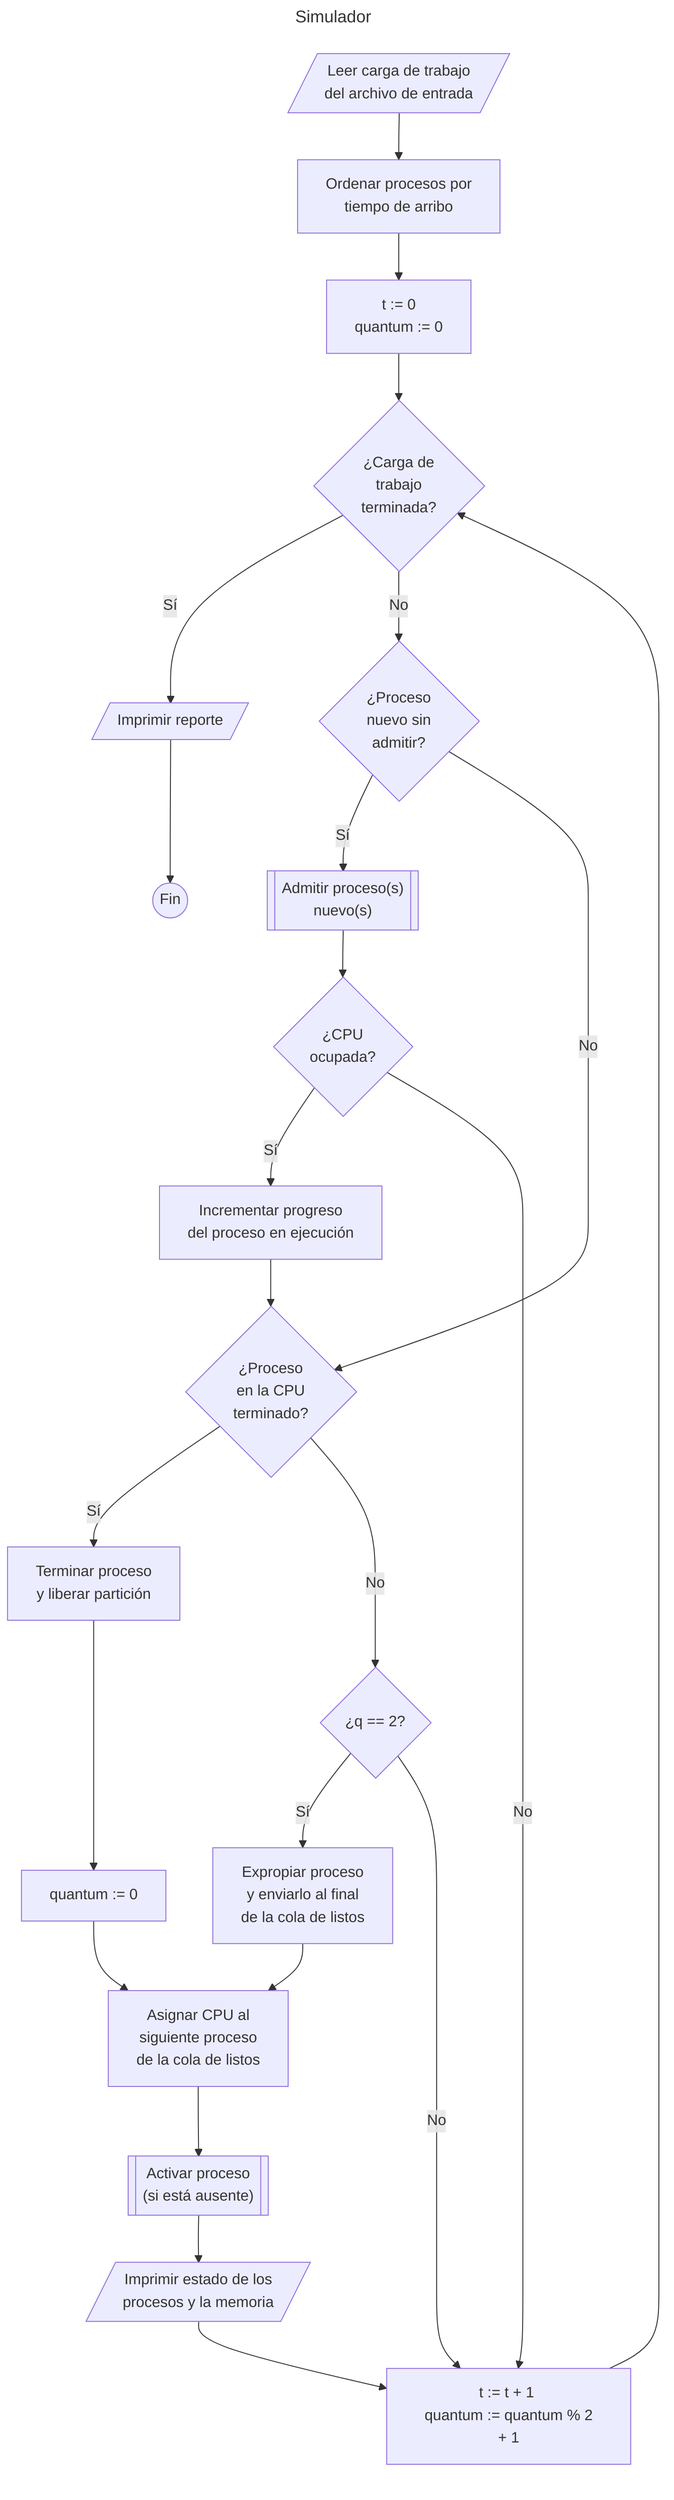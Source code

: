 ---
title: Simulador
---
flowchart TD
    Start[/Leer carga de trabajo\n del archivo de entrada/] --> Ord[Ordenar procesos por\n tiempo de arribo]
    Ord --> Init["t := 0\n quantum := 0"]
    Init --> CondFin{"¿Carga de\n trabajo\n terminada?"}
    CondFin -- Sí --> Fin
    CondFin -- No --> CondPNuevo{"¿Proceso\n nuevo sin \n admitir?"}
    CondPNuevo -- Sí --> AdmitirP[["Admitir proceso(s)\n nuevo(s)"]]
    CondPNuevo -- No --> CondPTerminado{"¿Proceso \n en la CPU \n terminado?"}
    AdmitirP --> CondPEjecutando{"¿CPU \nocupada?"}
    CondPEjecutando -- Sí --> Progreso[Incrementar progreso \n del proceso en ejecución]
    CondPEjecutando -- No --> FinBucle
    Progreso --> CondPTerminado
    CondPTerminado -- Sí --> TerminarP[Terminar proceso \n y liberar partición]
    CondPTerminado -- No --> CondQuantum{"¿q == 2?"}
    CondQuantum -- Sí --> ExpropiarP[Expropiar proceso \n y enviarlo al final \n de la cola de listos]
    CondQuantum -- No --> FinBucle
    ExpropiarP --> AsignarSigP[Asignar CPU al \n siguiente proceso \n de la cola de listos]
    TerminarP ---> LiberarCPU["quantum := 0"] --> AsignarSigP
    AsignarSigP --> ActivarP[["Activar proceso\n (si está ausente)"]] --> ImprimirBucle
    ImprimirBucle[/Imprimir estado de los \n procesos y la memoria/] --> FinBucle
    FinBucle["t := t + 1 \n quantum := quantum % 2 + 1"] ----> CondFin
    Fin[/Imprimir reporte/] --> Exit((Fin))
